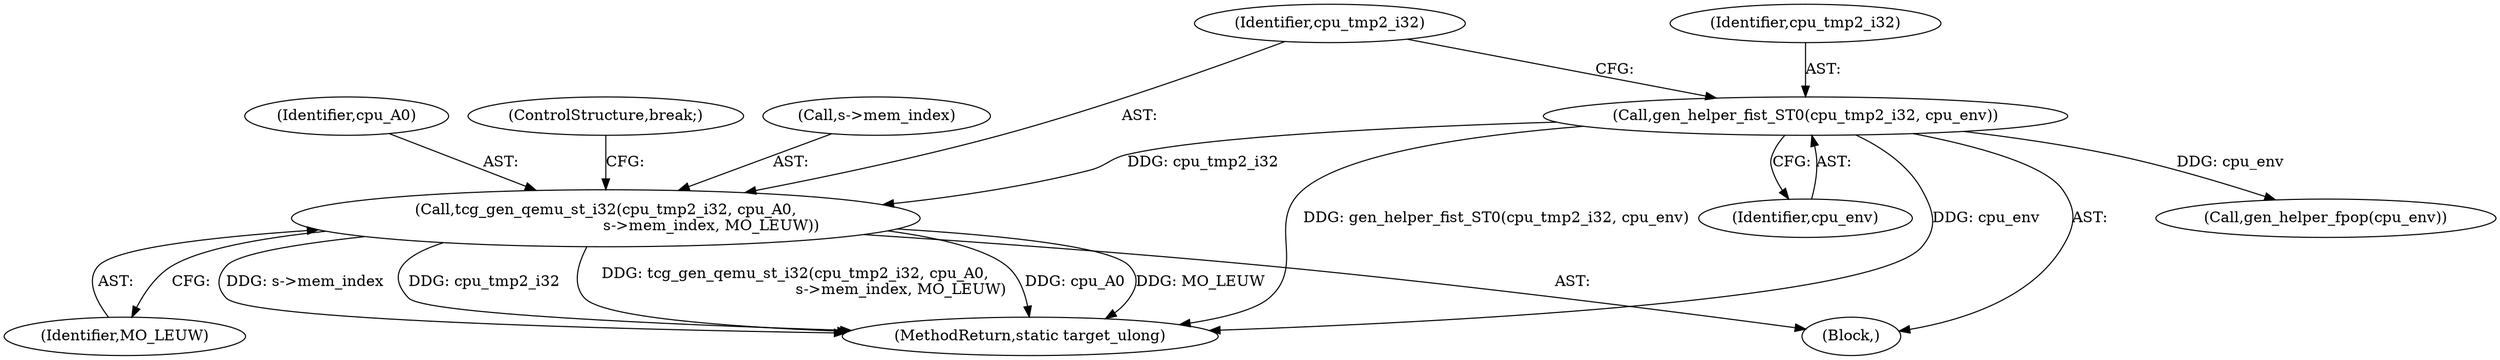 digraph "0_qemu_30663fd26c0307e414622c7a8607fbc04f92ec14@pointer" {
"1004716" [label="(Call,tcg_gen_qemu_st_i32(cpu_tmp2_i32, cpu_A0,\n                                            s->mem_index, MO_LEUW))"];
"1004713" [label="(Call,gen_helper_fist_ST0(cpu_tmp2_i32, cpu_env))"];
"1004713" [label="(Call,gen_helper_fist_ST0(cpu_tmp2_i32, cpu_env))"];
"1011840" [label="(MethodReturn,static target_ulong)"];
"1004717" [label="(Identifier,cpu_tmp2_i32)"];
"1004730" [label="(Call,gen_helper_fpop(cpu_env))"];
"1004674" [label="(Block,)"];
"1004723" [label="(ControlStructure,break;)"];
"1004716" [label="(Call,tcg_gen_qemu_st_i32(cpu_tmp2_i32, cpu_A0,\n                                            s->mem_index, MO_LEUW))"];
"1004715" [label="(Identifier,cpu_env)"];
"1004722" [label="(Identifier,MO_LEUW)"];
"1004719" [label="(Call,s->mem_index)"];
"1004714" [label="(Identifier,cpu_tmp2_i32)"];
"1004718" [label="(Identifier,cpu_A0)"];
"1004716" -> "1004674"  [label="AST: "];
"1004716" -> "1004722"  [label="CFG: "];
"1004717" -> "1004716"  [label="AST: "];
"1004718" -> "1004716"  [label="AST: "];
"1004719" -> "1004716"  [label="AST: "];
"1004722" -> "1004716"  [label="AST: "];
"1004723" -> "1004716"  [label="CFG: "];
"1004716" -> "1011840"  [label="DDG: s->mem_index"];
"1004716" -> "1011840"  [label="DDG: cpu_tmp2_i32"];
"1004716" -> "1011840"  [label="DDG: tcg_gen_qemu_st_i32(cpu_tmp2_i32, cpu_A0,\n                                            s->mem_index, MO_LEUW)"];
"1004716" -> "1011840"  [label="DDG: cpu_A0"];
"1004716" -> "1011840"  [label="DDG: MO_LEUW"];
"1004713" -> "1004716"  [label="DDG: cpu_tmp2_i32"];
"1004713" -> "1004674"  [label="AST: "];
"1004713" -> "1004715"  [label="CFG: "];
"1004714" -> "1004713"  [label="AST: "];
"1004715" -> "1004713"  [label="AST: "];
"1004717" -> "1004713"  [label="CFG: "];
"1004713" -> "1011840"  [label="DDG: gen_helper_fist_ST0(cpu_tmp2_i32, cpu_env)"];
"1004713" -> "1011840"  [label="DDG: cpu_env"];
"1004713" -> "1004730"  [label="DDG: cpu_env"];
}
